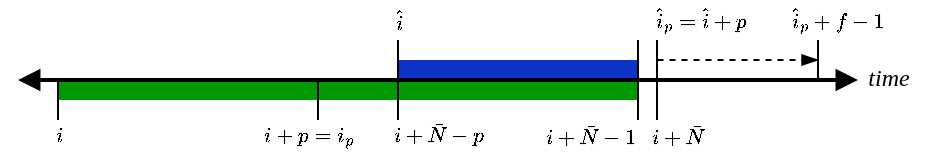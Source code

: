 <mxfile version="21.6.1" type="device">
  <diagram id="m4eVXJwNsH_s_JhHoiYs" name="Page-1">
    <mxGraphModel dx="667" dy="347" grid="1" gridSize="10" guides="1" tooltips="1" connect="1" arrows="1" fold="1" page="1" pageScale="1" pageWidth="465" pageHeight="90" math="1" shadow="0">
      <root>
        <mxCell id="0" />
        <mxCell id="1" parent="0" />
        <mxCell id="AQ_2sDLIxfy93o0sO916-7" value="" style="rounded=0;whiteSpace=wrap;html=1;fillColor=#0d33c9;fontColor=#333333;strokeColor=none;" parent="1" vertex="1">
          <mxGeometry x="199" y="36" width="120" height="10" as="geometry" />
        </mxCell>
        <mxCell id="AQ_2sDLIxfy93o0sO916-6" value="" style="rounded=0;whiteSpace=wrap;html=1;fillColor=#009900;fontColor=#333333;strokeColor=none;gradientColor=none;shadow=0;glass=0;" parent="1" vertex="1">
          <mxGeometry x="29" y="46" width="290" height="10" as="geometry" />
        </mxCell>
        <mxCell id="AQ_2sDLIxfy93o0sO916-2" value="" style="endArrow=none;html=1;rounded=0;strokeWidth=1;" parent="1" edge="1">
          <mxGeometry width="50" height="50" relative="1" as="geometry">
            <mxPoint x="29" y="45" as="sourcePoint" />
            <mxPoint x="29" y="66" as="targetPoint" />
          </mxGeometry>
        </mxCell>
        <mxCell id="AQ_2sDLIxfy93o0sO916-4" value="" style="endArrow=none;html=1;rounded=0;strokeWidth=1;" parent="1" edge="1">
          <mxGeometry width="50" height="50" relative="1" as="geometry">
            <mxPoint x="319" y="26" as="sourcePoint" />
            <mxPoint x="319" y="46" as="targetPoint" />
          </mxGeometry>
        </mxCell>
        <mxCell id="AQ_2sDLIxfy93o0sO916-5" value="" style="endArrow=none;html=1;rounded=0;strokeWidth=1;" parent="1" edge="1">
          <mxGeometry width="50" height="50" relative="1" as="geometry">
            <mxPoint x="159" y="46" as="sourcePoint" />
            <mxPoint x="159" y="66" as="targetPoint" />
          </mxGeometry>
        </mxCell>
        <mxCell id="AQ_2sDLIxfy93o0sO916-10" value="" style="endArrow=none;html=1;rounded=0;strokeWidth=1;" parent="1" edge="1">
          <mxGeometry width="50" height="50" relative="1" as="geometry">
            <mxPoint x="409" y="26" as="sourcePoint" />
            <mxPoint x="409" y="46" as="targetPoint" />
          </mxGeometry>
        </mxCell>
        <mxCell id="AQ_2sDLIxfy93o0sO916-11" value="" style="endArrow=none;html=1;rounded=0;strokeWidth=1;" parent="1" edge="1">
          <mxGeometry width="50" height="50" relative="1" as="geometry">
            <mxPoint x="319" y="26" as="sourcePoint" />
            <mxPoint x="319" y="66" as="targetPoint" />
          </mxGeometry>
        </mxCell>
        <mxCell id="AQ_2sDLIxfy93o0sO916-12" value="" style="endArrow=none;html=1;rounded=0;strokeWidth=1;" parent="1" edge="1">
          <mxGeometry width="50" height="50" relative="1" as="geometry">
            <mxPoint x="328.5" y="26" as="sourcePoint" />
            <mxPoint x="328.5" y="66" as="targetPoint" />
          </mxGeometry>
        </mxCell>
        <mxCell id="AQ_2sDLIxfy93o0sO916-13" value="" style="endArrow=none;html=1;rounded=0;strokeWidth=1;" parent="1" edge="1">
          <mxGeometry width="50" height="50" relative="1" as="geometry">
            <mxPoint x="199" y="26" as="sourcePoint" />
            <mxPoint x="199" y="66" as="targetPoint" />
          </mxGeometry>
        </mxCell>
        <mxCell id="AQ_2sDLIxfy93o0sO916-18" value="" style="endArrow=blockThin;html=1;rounded=0;strokeWidth=1;endFill=1;dashed=1;strokeColor=#000000;fontColor=#000000;" parent="1" edge="1">
          <mxGeometry width="50" height="50" relative="1" as="geometry">
            <mxPoint x="328.75" y="36" as="sourcePoint" />
            <mxPoint x="409.25" y="36" as="targetPoint" />
          </mxGeometry>
        </mxCell>
        <mxCell id="AQ_2sDLIxfy93o0sO916-23" value="&lt;font face=&quot;Times New Roman&quot; style=&quot;font-size: 12px;&quot; color=&quot;#000000&quot;&gt;time&lt;/font&gt;" style="text;html=1;resizable=0;autosize=1;align=center;verticalAlign=middle;points=[];fillColor=none;strokeColor=none;rounded=0;fontColor=#B3B3B3;fontStyle=2;fontSize=14;" parent="1" vertex="1">
          <mxGeometry x="424" y="29" width="40" height="30" as="geometry" />
        </mxCell>
        <mxCell id="AQ_2sDLIxfy93o0sO916-24" value="&lt;font color=&quot;#000000&quot; style=&quot;font-size: 9px;&quot;&gt;$$i$$&lt;/font&gt;" style="text;html=1;resizable=0;autosize=1;align=center;verticalAlign=middle;points=[];fillColor=none;strokeColor=none;rounded=0;fontColor=#B3B3B3;fontSize=9;" parent="1" vertex="1">
          <mxGeometry x="9" y="64" width="40" height="20" as="geometry" />
        </mxCell>
        <mxCell id="AQ_2sDLIxfy93o0sO916-26" value="&lt;font color=&quot;#000000&quot; style=&quot;font-size: 9px;&quot;&gt;$$i+p = i_p$$&lt;/font&gt;" style="text;html=1;resizable=0;autosize=1;align=center;verticalAlign=middle;points=[];fillColor=none;strokeColor=none;rounded=0;fontColor=#B3B3B3;fontSize=9;" parent="1" vertex="1">
          <mxGeometry x="119" y="64" width="70" height="20" as="geometry" />
        </mxCell>
        <mxCell id="AQ_2sDLIxfy93o0sO916-28" value="&lt;font color=&quot;#000000&quot; style=&quot;font-size: 9px;&quot;&gt;$$i+\bar{N}-p$$&lt;/font&gt;" style="text;html=1;resizable=0;autosize=1;align=center;verticalAlign=middle;points=[];fillColor=none;strokeColor=none;rounded=0;fontColor=#B3B3B3;fontSize=9;" parent="1" vertex="1">
          <mxGeometry x="174" y="63" width="90" height="20" as="geometry" />
        </mxCell>
        <mxCell id="AQ_2sDLIxfy93o0sO916-30" value="&lt;font color=&quot;#000000&quot; style=&quot;font-size: 9px;&quot;&gt;$$i+\bar{N}$$&lt;/font&gt;" style="text;html=1;resizable=0;autosize=1;align=center;verticalAlign=middle;points=[];fillColor=none;strokeColor=none;rounded=0;fontColor=#B3B3B3;fontSize=9;" parent="1" vertex="1">
          <mxGeometry x="299" y="64" width="80" height="20" as="geometry" />
        </mxCell>
        <mxCell id="AQ_2sDLIxfy93o0sO916-3" value="" style="endArrow=block;html=1;rounded=0;strokeWidth=2;endFill=1;startArrow=block;startFill=1;" parent="1" edge="1">
          <mxGeometry width="50" height="50" relative="1" as="geometry">
            <mxPoint x="9" y="46" as="sourcePoint" />
            <mxPoint x="429" y="46" as="targetPoint" />
          </mxGeometry>
        </mxCell>
        <mxCell id="0ot7vCy0zlvDfJLgfHZY-3" value="&lt;font color=&quot;#000000&quot; style=&quot;font-size: 9px;&quot;&gt;$$\hat{i}$$&lt;/font&gt;" style="text;html=1;resizable=0;autosize=1;align=center;verticalAlign=middle;points=[];fillColor=none;strokeColor=none;rounded=0;fontColor=#B3B3B3;fontSize=9;" vertex="1" parent="1">
          <mxGeometry x="164" y="6" width="70" height="20" as="geometry" />
        </mxCell>
        <mxCell id="0ot7vCy0zlvDfJLgfHZY-4" value="&lt;font color=&quot;#000000&quot; style=&quot;font-size: 9px;&quot;&gt;$$i+\bar{N}-1$$&lt;/font&gt;" style="text;html=1;resizable=0;autosize=1;align=center;verticalAlign=middle;points=[];fillColor=none;strokeColor=none;rounded=0;fontColor=#B3B3B3;fontSize=9;" vertex="1" parent="1">
          <mxGeometry x="255" y="64" width="80" height="20" as="geometry" />
        </mxCell>
        <mxCell id="0ot7vCy0zlvDfJLgfHZY-5" value="&lt;font color=&quot;#000000&quot; style=&quot;font-size: 9px;&quot;&gt;$$\hat{i}_p=\hat{i}+p$$&lt;/font&gt;" style="text;html=1;resizable=0;autosize=1;align=center;verticalAlign=middle;points=[];fillColor=none;strokeColor=none;rounded=0;fontColor=#B3B3B3;fontSize=9;" vertex="1" parent="1">
          <mxGeometry x="290" y="6" width="120" height="20" as="geometry" />
        </mxCell>
        <mxCell id="0ot7vCy0zlvDfJLgfHZY-9" value="&lt;font color=&quot;#000000&quot; style=&quot;font-size: 9px;&quot;&gt;$$\hat{i}_p+f-1$$&lt;/font&gt;" style="text;html=1;resizable=0;autosize=1;align=center;verticalAlign=middle;points=[];fillColor=none;strokeColor=none;rounded=0;fontColor=#B3B3B3;fontSize=9;" vertex="1" parent="1">
          <mxGeometry x="374" y="6" width="90" height="20" as="geometry" />
        </mxCell>
      </root>
    </mxGraphModel>
  </diagram>
</mxfile>
